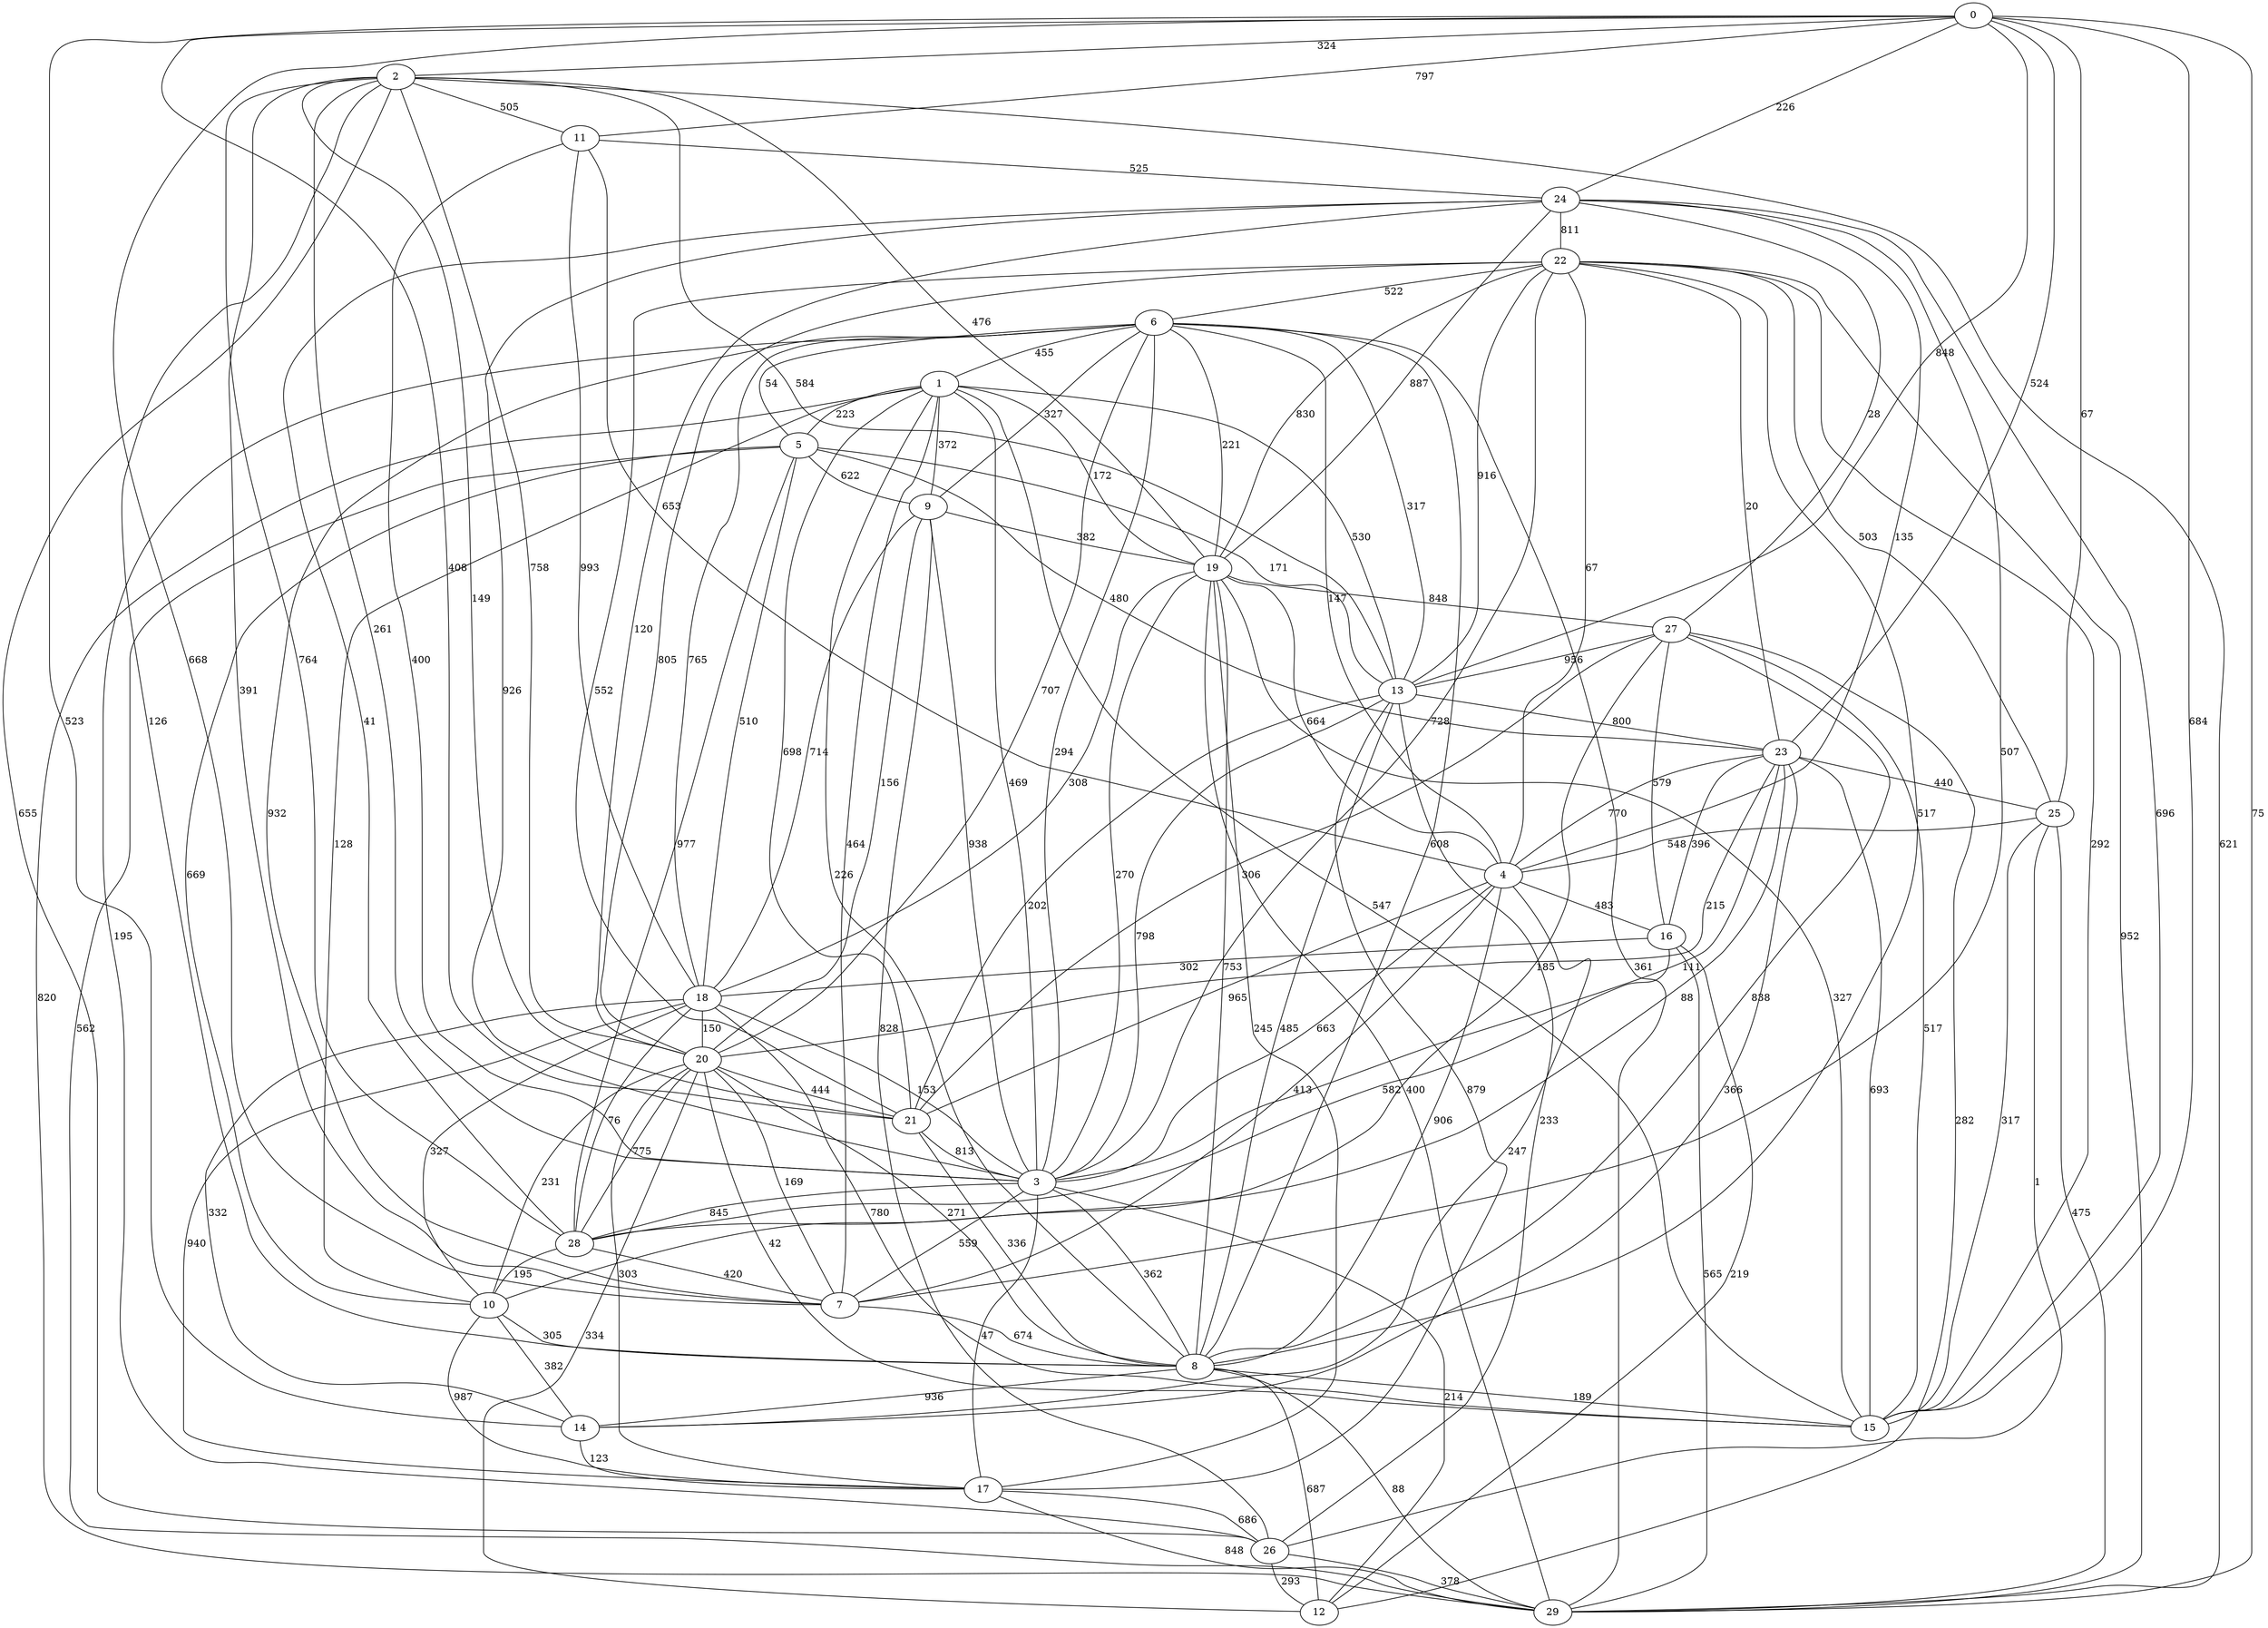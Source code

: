 strict graph G {
0;
1;
2;
3;
4;
5;
6;
7;
8;
9;
10;
11;
12;
13;
14;
15;
16;
17;
18;
19;
20;
21;
22;
23;
24;
25;
26;
27;
28;
29;
23 -- 15  [label=693];
4 -- 23  [label=770];
26 -- 12  [label=477];
25 -- 22  [label=9];
26 -- 2  [label=513];
16 -- 18  [label=302];
4 -- 22  [label=990];
3 -- 2  [label=261];
26 -- 25  [label=1];
12 -- 20  [label=334];
24 -- 3  [label=926];
8 -- 13  [label=485];
8 -- 15  [label=189];
0 -- 14  [label=930];
17 -- 3  [label=47];
2 -- 11  [label=505];
8 -- 27  [label=838];
22 -- 21  [label=552];
15 -- 27  [label=517];
15 -- 22  [label=41];
20 -- 17  [label=303];
25 -- 4  [label=776];
19 -- 17  [label=856];
1 -- 15  [label=962];
6 -- 5  [label=54];
13 -- 1  [label=530];
26 -- 13  [label=233];
18 -- 15  [label=575];
9 -- 19  [label=382];
11 -- 4  [label=152];
3 -- 23  [label=111];
6 -- 8  [label=997];
29 -- 1  [label=820];
15 -- 0  [label=869];
27 -- 21  [label=306];
20 -- 9  [label=156];
5 -- 13  [label=171];
21 -- 2  [label=149];
22 -- 29  [label=952];
13 -- 0  [label=848];
18 -- 6  [label=765];
1 -- 5  [label=409];
11 -- 4  [label=653];
1 -- 15  [label=547];
21 -- 4  [label=965];
18 -- 20  [label=65];
26 -- 6  [label=205];
10 -- 27  [label=377];
20 -- 15  [label=42];
29 -- 6  [label=361];
16 -- 23  [label=396];
18 -- 10  [label=855];
22 -- 6  [label=522];
14 -- 10  [label=393];
1 -- 9  [label=372];
29 -- 25  [label=163];
21 -- 0  [label=908];
10 -- 20  [label=231];
20 -- 21  [label=444];
4 -- 14  [label=247];
6 -- 9  [label=36];
2 -- 19  [label=476];
5 -- 18  [label=510];
5 -- 9  [label=622];
18 -- 11  [label=993];
18 -- 20  [label=150];
22 -- 20  [label=805];
3 -- 4  [label=663];
1 -- 5  [label=223];
15 -- 24  [label=696];
29 -- 16  [label=565];
4 -- 7  [label=413];
26 -- 2  [label=655];
13 -- 23  [label=800];
10 -- 27  [label=185];
23 -- 14  [label=366];
24 -- 22  [label=811];
18 -- 10  [label=327];
26 -- 6  [label=195];
6 -- 1  [label=455];
28 -- 5  [label=977];
7 -- 8  [label=674];
29 -- 19  [label=400];
28 -- 7  [label=337];
2 -- 29  [label=33];
28 -- 10  [label=195];
20 -- 23  [label=215];
22 -- 13  [label=916];
14 -- 10  [label=382];
21 -- 3  [label=813];
25 -- 15  [label=317];
0 -- 14  [label=523];
18 -- 9  [label=714];
28 -- 20  [label=124];
3 -- 6  [label=294];
0 -- 23  [label=489];
19 -- 1  [label=847];
25 -- 22  [label=503];
1 -- 21  [label=698];
8 -- 20  [label=271];
1 -- 10  [label=128];
28 -- 24  [label=41];
19 -- 6  [label=567];
3 -- 1  [label=469];
27 -- 24  [label=653];
11 -- 0  [label=797];
28 -- 18  [label=76];
17 -- 18  [label=940];
20 -- 2  [label=758];
15 -- 22  [label=292];
19 -- 22  [label=830];
4 -- 6  [label=147];
3 -- 18  [label=153];
11 -- 24  [label=525];
28 -- 7  [label=420];
12 -- 8  [label=687];
17 -- 29  [label=848];
3 -- 13  [label=798];
7 -- 3  [label=559];
4 -- 16  [label=483];
3 -- 22  [label=728];
19 -- 6  [label=221];
5 -- 10  [label=669];
27 -- 13  [label=956];
9 -- 26  [label=828];
8 -- 4  [label=885];
14 -- 17  [label=123];
10 -- 8  [label=305];
26 -- 12  [label=293];
28 -- 20  [label=775];
6 -- 20  [label=707];
6 -- 7  [label=932];
8 -- 2  [label=362];
0 -- 7  [label=668];
29 -- 5  [label=562];
25 -- 4  [label=548];
6 -- 8  [label=963];
19 -- 17  [label=334];
17 -- 26  [label=686];
8 -- 14  [label=936];
15 -- 0  [label=684];
24 -- 0  [label=440];
4 -- 19  [label=664];
8 -- 19  [label=753];
26 -- 29  [label=378];
8 -- 4  [label=906];
24 -- 19  [label=446];
24 -- 20  [label=120];
7 -- 20  [label=169];
24 -- 0  [label=226];
29 -- 25  [label=475];
19 -- 18  [label=308];
8 -- 2  [label=126];
8 -- 21  [label=649];
8 -- 22  [label=517];
19 -- 27  [label=23];
19 -- 27  [label=848];
8 -- 1  [label=226];
12 -- 3  [label=214];
18 -- 15  [label=780];
29 -- 8  [label=88];
23 -- 25  [label=440];
28 -- 16  [label=582];
6 -- 8  [label=608];
3 -- 19  [label=270];
23 -- 5  [label=480];
12 -- 27  [label=282];
0 -- 23  [label=524];
11 -- 3  [label=400];
6 -- 9  [label=327];
14 -- 18  [label=332];
19 -- 17  [label=245];
28 -- 23  [label=88];
12 -- 16  [label=219];
3 -- 28  [label=845];
13 -- 17  [label=879];
22 -- 23  [label=20];
8 -- 21  [label=336];
0 -- 25  [label=67];
1 -- 7  [label=464];
7 -- 2  [label=391];
19 -- 15  [label=327];
2 -- 28  [label=764];
24 -- 7  [label=507];
8 -- 3  [label=362];
21 -- 13  [label=202];
16 -- 27  [label=579];
13 -- 2  [label=584];
2 -- 29  [label=621];
19 -- 1  [label=172];
13 -- 6  [label=317];
0 -- 29  [label=75];
27 -- 24  [label=28];
24 -- 4  [label=135];
10 -- 17  [label=987];
4 -- 22  [label=67];
0 -- 2  [label=324];
24 -- 19  [label=887];
21 -- 0  [label=408];
3 -- 9  [label=938];
}

